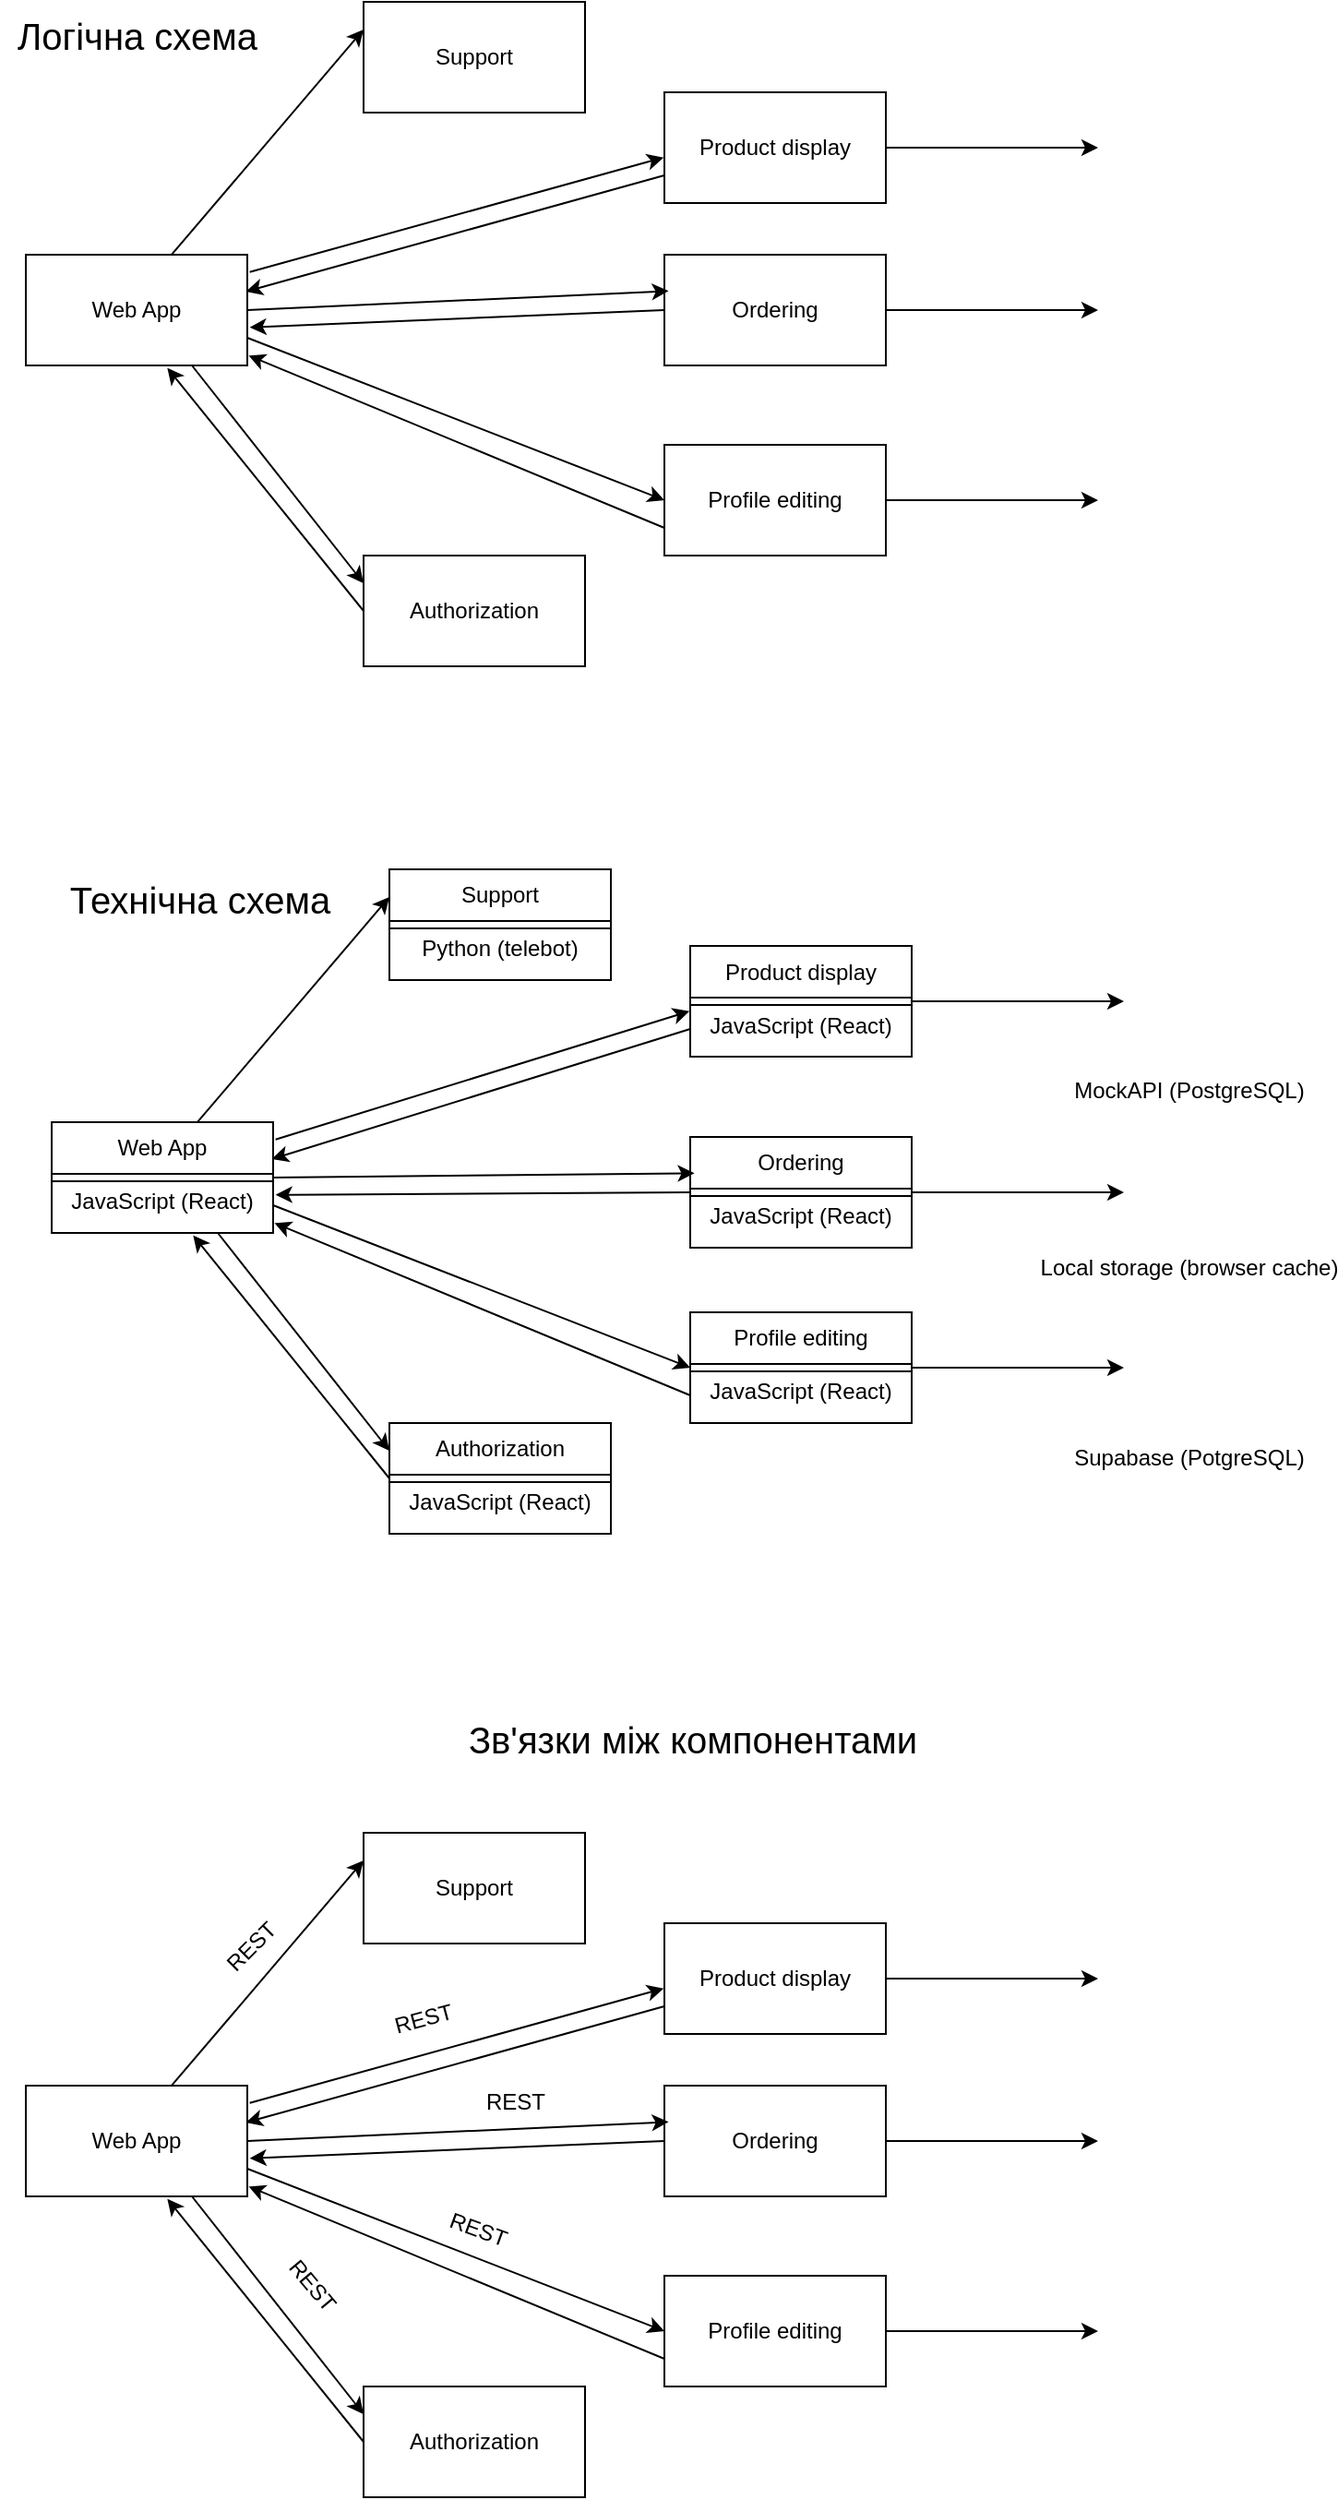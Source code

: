 <mxfile version="22.1.15" type="device">
  <diagram name="Сторінка-1" id="LslY9Z2188zxGi_9hTa-">
    <mxGraphModel dx="961" dy="535" grid="0" gridSize="10" guides="1" tooltips="1" connect="1" arrows="1" fold="1" page="1" pageScale="1" pageWidth="1169" pageHeight="1654" math="0" shadow="0">
      <root>
        <mxCell id="0" />
        <mxCell id="1" parent="0" />
        <mxCell id="PpbCeMZjg4ImSOHFw9DG-14" style="rounded=0;orthogonalLoop=1;jettySize=auto;html=1;exitX=0.644;exitY=0.033;exitDx=0;exitDy=0;entryX=0;entryY=0.25;entryDx=0;entryDy=0;exitPerimeter=0;" edge="1" parent="1" source="PpbCeMZjg4ImSOHFw9DG-1" target="PpbCeMZjg4ImSOHFw9DG-4">
          <mxGeometry relative="1" as="geometry" />
        </mxCell>
        <mxCell id="PpbCeMZjg4ImSOHFw9DG-19" style="rounded=0;orthogonalLoop=1;jettySize=auto;html=1;exitX=0.75;exitY=1;exitDx=0;exitDy=0;entryX=0;entryY=0.25;entryDx=0;entryDy=0;" edge="1" parent="1" source="PpbCeMZjg4ImSOHFw9DG-1" target="PpbCeMZjg4ImSOHFw9DG-9">
          <mxGeometry relative="1" as="geometry" />
        </mxCell>
        <mxCell id="PpbCeMZjg4ImSOHFw9DG-22" style="rounded=0;orthogonalLoop=1;jettySize=auto;html=1;exitX=1;exitY=0.75;exitDx=0;exitDy=0;entryX=0;entryY=0.5;entryDx=0;entryDy=0;" edge="1" parent="1" source="PpbCeMZjg4ImSOHFw9DG-1" target="PpbCeMZjg4ImSOHFw9DG-7">
          <mxGeometry relative="1" as="geometry" />
        </mxCell>
        <mxCell id="PpbCeMZjg4ImSOHFw9DG-1" value="Web App" style="rounded=0;whiteSpace=wrap;html=1;" vertex="1" parent="1">
          <mxGeometry x="85" y="163" width="120" height="60" as="geometry" />
        </mxCell>
        <mxCell id="PpbCeMZjg4ImSOHFw9DG-2" value="&lt;font style=&quot;font-size: 20px;&quot;&gt;Логічна схема&lt;/font&gt;" style="text;html=1;align=center;verticalAlign=middle;resizable=0;points=[];autosize=1;strokeColor=none;fillColor=none;" vertex="1" parent="1">
          <mxGeometry x="71" y="26" width="148" height="36" as="geometry" />
        </mxCell>
        <mxCell id="PpbCeMZjg4ImSOHFw9DG-3" value="" style="shape=image;html=1;verticalAlign=top;verticalLabelPosition=bottom;labelBackgroundColor=#ffffff;imageAspect=0;aspect=fixed;image=https://cdn2.iconfinder.com/data/icons/whcompare-isometric-web-hosting-servers/50/database-128.png" vertex="1" parent="1">
          <mxGeometry x="666" y="70.5" width="69" height="69" as="geometry" />
        </mxCell>
        <mxCell id="PpbCeMZjg4ImSOHFw9DG-4" value="Support" style="rounded=0;whiteSpace=wrap;html=1;" vertex="1" parent="1">
          <mxGeometry x="268" y="26" width="120" height="60" as="geometry" />
        </mxCell>
        <mxCell id="PpbCeMZjg4ImSOHFw9DG-29" style="rounded=0;orthogonalLoop=1;jettySize=auto;html=1;exitX=1;exitY=0.5;exitDx=0;exitDy=0;" edge="1" parent="1" source="PpbCeMZjg4ImSOHFw9DG-5" target="PpbCeMZjg4ImSOHFw9DG-3">
          <mxGeometry relative="1" as="geometry" />
        </mxCell>
        <mxCell id="PpbCeMZjg4ImSOHFw9DG-5" value="Product display" style="rounded=0;whiteSpace=wrap;html=1;" vertex="1" parent="1">
          <mxGeometry x="431" y="75" width="120" height="60" as="geometry" />
        </mxCell>
        <mxCell id="PpbCeMZjg4ImSOHFw9DG-30" style="rounded=0;orthogonalLoop=1;jettySize=auto;html=1;exitX=1;exitY=0.5;exitDx=0;exitDy=0;" edge="1" parent="1" source="PpbCeMZjg4ImSOHFw9DG-6" target="PpbCeMZjg4ImSOHFw9DG-11">
          <mxGeometry relative="1" as="geometry" />
        </mxCell>
        <mxCell id="PpbCeMZjg4ImSOHFw9DG-6" value="Ordering" style="rounded=0;whiteSpace=wrap;html=1;" vertex="1" parent="1">
          <mxGeometry x="431" y="163" width="120" height="60" as="geometry" />
        </mxCell>
        <mxCell id="PpbCeMZjg4ImSOHFw9DG-31" style="rounded=0;orthogonalLoop=1;jettySize=auto;html=1;exitX=1;exitY=0.5;exitDx=0;exitDy=0;" edge="1" parent="1" source="PpbCeMZjg4ImSOHFw9DG-7" target="PpbCeMZjg4ImSOHFw9DG-10">
          <mxGeometry relative="1" as="geometry" />
        </mxCell>
        <mxCell id="PpbCeMZjg4ImSOHFw9DG-7" value="Profile editing" style="rounded=0;whiteSpace=wrap;html=1;" vertex="1" parent="1">
          <mxGeometry x="431" y="266" width="120" height="60" as="geometry" />
        </mxCell>
        <mxCell id="PpbCeMZjg4ImSOHFw9DG-18" style="rounded=0;orthogonalLoop=1;jettySize=auto;html=1;exitX=0;exitY=0.5;exitDx=0;exitDy=0;entryX=0.639;entryY=1.022;entryDx=0;entryDy=0;entryPerimeter=0;" edge="1" parent="1" source="PpbCeMZjg4ImSOHFw9DG-9" target="PpbCeMZjg4ImSOHFw9DG-1">
          <mxGeometry relative="1" as="geometry" />
        </mxCell>
        <mxCell id="PpbCeMZjg4ImSOHFw9DG-9" value="Authorization" style="rounded=0;whiteSpace=wrap;html=1;" vertex="1" parent="1">
          <mxGeometry x="268" y="326" width="120" height="60" as="geometry" />
        </mxCell>
        <mxCell id="PpbCeMZjg4ImSOHFw9DG-10" value="" style="shape=image;html=1;verticalAlign=top;verticalLabelPosition=bottom;labelBackgroundColor=#ffffff;imageAspect=0;aspect=fixed;image=https://cdn2.iconfinder.com/data/icons/whcompare-isometric-web-hosting-servers/50/database-128.png" vertex="1" parent="1">
          <mxGeometry x="666" y="261.5" width="69" height="69" as="geometry" />
        </mxCell>
        <mxCell id="PpbCeMZjg4ImSOHFw9DG-11" value="" style="shape=image;html=1;verticalAlign=top;verticalLabelPosition=bottom;labelBackgroundColor=#ffffff;imageAspect=0;aspect=fixed;image=https://cdn2.iconfinder.com/data/icons/whcompare-isometric-web-hosting-servers/50/database-128.png" vertex="1" parent="1">
          <mxGeometry x="666" y="158.5" width="69" height="69" as="geometry" />
        </mxCell>
        <mxCell id="PpbCeMZjg4ImSOHFw9DG-20" style="rounded=0;orthogonalLoop=1;jettySize=auto;html=1;exitX=0;exitY=0.75;exitDx=0;exitDy=0;entryX=1.006;entryY=0.911;entryDx=0;entryDy=0;entryPerimeter=0;" edge="1" parent="1" source="PpbCeMZjg4ImSOHFw9DG-7" target="PpbCeMZjg4ImSOHFw9DG-1">
          <mxGeometry relative="1" as="geometry" />
        </mxCell>
        <mxCell id="PpbCeMZjg4ImSOHFw9DG-23" style="rounded=0;orthogonalLoop=1;jettySize=auto;html=1;exitX=0;exitY=0.5;exitDx=0;exitDy=0;entryX=1.011;entryY=0.656;entryDx=0;entryDy=0;entryPerimeter=0;" edge="1" parent="1" source="PpbCeMZjg4ImSOHFw9DG-6" target="PpbCeMZjg4ImSOHFw9DG-1">
          <mxGeometry relative="1" as="geometry" />
        </mxCell>
        <mxCell id="PpbCeMZjg4ImSOHFw9DG-24" style="rounded=0;orthogonalLoop=1;jettySize=auto;html=1;exitX=1;exitY=0.5;exitDx=0;exitDy=0;entryX=0.019;entryY=0.328;entryDx=0;entryDy=0;entryPerimeter=0;" edge="1" parent="1" source="PpbCeMZjg4ImSOHFw9DG-1" target="PpbCeMZjg4ImSOHFw9DG-6">
          <mxGeometry relative="1" as="geometry" />
        </mxCell>
        <mxCell id="PpbCeMZjg4ImSOHFw9DG-25" style="rounded=0;orthogonalLoop=1;jettySize=auto;html=1;exitX=0;exitY=0.75;exitDx=0;exitDy=0;entryX=0.994;entryY=0.333;entryDx=0;entryDy=0;entryPerimeter=0;" edge="1" parent="1" source="PpbCeMZjg4ImSOHFw9DG-5" target="PpbCeMZjg4ImSOHFw9DG-1">
          <mxGeometry relative="1" as="geometry" />
        </mxCell>
        <mxCell id="PpbCeMZjg4ImSOHFw9DG-28" style="rounded=0;orthogonalLoop=1;jettySize=auto;html=1;exitX=1.011;exitY=0.156;exitDx=0;exitDy=0;exitPerimeter=0;entryX=-0.003;entryY=0.589;entryDx=0;entryDy=0;entryPerimeter=0;" edge="1" parent="1" source="PpbCeMZjg4ImSOHFw9DG-1" target="PpbCeMZjg4ImSOHFw9DG-5">
          <mxGeometry relative="1" as="geometry">
            <mxPoint x="393" y="117" as="targetPoint" />
          </mxGeometry>
        </mxCell>
        <mxCell id="PpbCeMZjg4ImSOHFw9DG-32" style="rounded=0;orthogonalLoop=1;jettySize=auto;html=1;exitX=0.644;exitY=0.033;exitDx=0;exitDy=0;entryX=0;entryY=0.25;entryDx=0;entryDy=0;exitPerimeter=0;" edge="1" parent="1" source="PpbCeMZjg4ImSOHFw9DG-35" target="PpbCeMZjg4ImSOHFw9DG-39">
          <mxGeometry relative="1" as="geometry" />
        </mxCell>
        <mxCell id="PpbCeMZjg4ImSOHFw9DG-33" style="rounded=0;orthogonalLoop=1;jettySize=auto;html=1;exitX=0.75;exitY=1;exitDx=0;exitDy=0;entryX=0;entryY=0.25;entryDx=0;entryDy=0;" edge="1" parent="1" source="PpbCeMZjg4ImSOHFw9DG-35" target="PpbCeMZjg4ImSOHFw9DG-47">
          <mxGeometry relative="1" as="geometry" />
        </mxCell>
        <mxCell id="PpbCeMZjg4ImSOHFw9DG-34" style="rounded=0;orthogonalLoop=1;jettySize=auto;html=1;exitX=1;exitY=0.75;exitDx=0;exitDy=0;entryX=0;entryY=0.5;entryDx=0;entryDy=0;" edge="1" parent="1" source="PpbCeMZjg4ImSOHFw9DG-35" target="PpbCeMZjg4ImSOHFw9DG-45">
          <mxGeometry relative="1" as="geometry" />
        </mxCell>
        <mxCell id="PpbCeMZjg4ImSOHFw9DG-35" value="Web App&lt;br&gt;&lt;br&gt;JavaScript (React)" style="rounded=0;whiteSpace=wrap;html=1;verticalAlign=top;" vertex="1" parent="1">
          <mxGeometry x="99" y="633" width="120" height="60" as="geometry" />
        </mxCell>
        <mxCell id="PpbCeMZjg4ImSOHFw9DG-36" value="&lt;font style=&quot;font-size: 20px;&quot;&gt;Технічна схема&lt;br&gt;&lt;/font&gt;" style="text;html=1;align=center;verticalAlign=middle;resizable=0;points=[];autosize=1;strokeColor=none;fillColor=none;" vertex="1" parent="1">
          <mxGeometry x="99" y="494" width="159" height="36" as="geometry" />
        </mxCell>
        <mxCell id="PpbCeMZjg4ImSOHFw9DG-37" value="MockAPI (PostgreSQL)" style="shape=image;html=1;verticalAlign=top;verticalLabelPosition=bottom;labelBackgroundColor=#ffffff;imageAspect=0;aspect=fixed;image=https://cdn2.iconfinder.com/data/icons/whcompare-isometric-web-hosting-servers/50/database-128.png" vertex="1" parent="1">
          <mxGeometry x="680" y="533" width="69" height="69" as="geometry" />
        </mxCell>
        <mxCell id="PpbCeMZjg4ImSOHFw9DG-39" value="Support&lt;br&gt;&lt;br&gt;Python (telebot)" style="rounded=0;whiteSpace=wrap;html=1;verticalAlign=top;" vertex="1" parent="1">
          <mxGeometry x="282" y="496" width="120" height="60" as="geometry" />
        </mxCell>
        <mxCell id="PpbCeMZjg4ImSOHFw9DG-40" style="rounded=0;orthogonalLoop=1;jettySize=auto;html=1;exitX=1;exitY=0.5;exitDx=0;exitDy=0;" edge="1" parent="1" source="PpbCeMZjg4ImSOHFw9DG-41" target="PpbCeMZjg4ImSOHFw9DG-37">
          <mxGeometry relative="1" as="geometry" />
        </mxCell>
        <mxCell id="PpbCeMZjg4ImSOHFw9DG-41" value="Product display&lt;br&gt;&lt;br&gt;JavaScript (React)" style="rounded=0;whiteSpace=wrap;html=1;verticalAlign=top;" vertex="1" parent="1">
          <mxGeometry x="445" y="537.5" width="120" height="60" as="geometry" />
        </mxCell>
        <mxCell id="PpbCeMZjg4ImSOHFw9DG-42" style="rounded=0;orthogonalLoop=1;jettySize=auto;html=1;exitX=1;exitY=0.5;exitDx=0;exitDy=0;" edge="1" parent="1" source="PpbCeMZjg4ImSOHFw9DG-43">
          <mxGeometry relative="1" as="geometry">
            <mxPoint x="680" y="671.0" as="targetPoint" />
          </mxGeometry>
        </mxCell>
        <mxCell id="PpbCeMZjg4ImSOHFw9DG-43" value="Ordering&lt;br&gt;&lt;br&gt;JavaScript (React)" style="rounded=0;whiteSpace=wrap;html=1;verticalAlign=top;" vertex="1" parent="1">
          <mxGeometry x="445" y="641" width="120" height="60" as="geometry" />
        </mxCell>
        <mxCell id="PpbCeMZjg4ImSOHFw9DG-44" style="rounded=0;orthogonalLoop=1;jettySize=auto;html=1;exitX=1;exitY=0.5;exitDx=0;exitDy=0;" edge="1" parent="1" source="PpbCeMZjg4ImSOHFw9DG-45" target="PpbCeMZjg4ImSOHFw9DG-48">
          <mxGeometry relative="1" as="geometry" />
        </mxCell>
        <mxCell id="PpbCeMZjg4ImSOHFw9DG-45" value="Profile editing&lt;br&gt;&lt;br&gt;JavaScript (React)" style="rounded=0;whiteSpace=wrap;html=1;verticalAlign=top;" vertex="1" parent="1">
          <mxGeometry x="445" y="736" width="120" height="60" as="geometry" />
        </mxCell>
        <mxCell id="PpbCeMZjg4ImSOHFw9DG-46" style="rounded=0;orthogonalLoop=1;jettySize=auto;html=1;exitX=0;exitY=0.5;exitDx=0;exitDy=0;entryX=0.639;entryY=1.022;entryDx=0;entryDy=0;entryPerimeter=0;" edge="1" parent="1" source="PpbCeMZjg4ImSOHFw9DG-47" target="PpbCeMZjg4ImSOHFw9DG-35">
          <mxGeometry relative="1" as="geometry" />
        </mxCell>
        <mxCell id="PpbCeMZjg4ImSOHFw9DG-47" value="Authorization&lt;br&gt;&lt;br&gt;JavaScript (React)" style="rounded=0;whiteSpace=wrap;html=1;verticalAlign=top;" vertex="1" parent="1">
          <mxGeometry x="282" y="796" width="120" height="60" as="geometry" />
        </mxCell>
        <mxCell id="PpbCeMZjg4ImSOHFw9DG-48" value="Supabase (PotgreSQL)" style="shape=image;html=1;verticalAlign=top;verticalLabelPosition=bottom;labelBackgroundColor=#ffffff;imageAspect=0;aspect=fixed;image=https://cdn2.iconfinder.com/data/icons/whcompare-isometric-web-hosting-servers/50/database-128.png" vertex="1" parent="1">
          <mxGeometry x="680" y="731.5" width="69" height="69" as="geometry" />
        </mxCell>
        <mxCell id="PpbCeMZjg4ImSOHFw9DG-49" value="Local storage (browser cache)" style="shape=image;html=1;verticalAlign=top;verticalLabelPosition=bottom;labelBackgroundColor=#ffffff;imageAspect=0;aspect=fixed;image=https://cdn2.iconfinder.com/data/icons/whcompare-isometric-web-hosting-servers/50/database-128.png" vertex="1" parent="1">
          <mxGeometry x="680" y="628.5" width="69" height="69" as="geometry" />
        </mxCell>
        <mxCell id="PpbCeMZjg4ImSOHFw9DG-50" style="rounded=0;orthogonalLoop=1;jettySize=auto;html=1;exitX=0;exitY=0.75;exitDx=0;exitDy=0;entryX=1.006;entryY=0.911;entryDx=0;entryDy=0;entryPerimeter=0;" edge="1" parent="1" source="PpbCeMZjg4ImSOHFw9DG-45" target="PpbCeMZjg4ImSOHFw9DG-35">
          <mxGeometry relative="1" as="geometry" />
        </mxCell>
        <mxCell id="PpbCeMZjg4ImSOHFw9DG-51" style="rounded=0;orthogonalLoop=1;jettySize=auto;html=1;exitX=0;exitY=0.5;exitDx=0;exitDy=0;entryX=1.011;entryY=0.656;entryDx=0;entryDy=0;entryPerimeter=0;" edge="1" parent="1" source="PpbCeMZjg4ImSOHFw9DG-43" target="PpbCeMZjg4ImSOHFw9DG-35">
          <mxGeometry relative="1" as="geometry" />
        </mxCell>
        <mxCell id="PpbCeMZjg4ImSOHFw9DG-52" style="rounded=0;orthogonalLoop=1;jettySize=auto;html=1;exitX=1;exitY=0.5;exitDx=0;exitDy=0;entryX=0.019;entryY=0.328;entryDx=0;entryDy=0;entryPerimeter=0;" edge="1" parent="1" source="PpbCeMZjg4ImSOHFw9DG-35" target="PpbCeMZjg4ImSOHFw9DG-43">
          <mxGeometry relative="1" as="geometry" />
        </mxCell>
        <mxCell id="PpbCeMZjg4ImSOHFw9DG-53" style="rounded=0;orthogonalLoop=1;jettySize=auto;html=1;exitX=0;exitY=0.75;exitDx=0;exitDy=0;entryX=0.994;entryY=0.333;entryDx=0;entryDy=0;entryPerimeter=0;" edge="1" parent="1" source="PpbCeMZjg4ImSOHFw9DG-41" target="PpbCeMZjg4ImSOHFw9DG-35">
          <mxGeometry relative="1" as="geometry" />
        </mxCell>
        <mxCell id="PpbCeMZjg4ImSOHFw9DG-54" style="rounded=0;orthogonalLoop=1;jettySize=auto;html=1;exitX=1.011;exitY=0.156;exitDx=0;exitDy=0;exitPerimeter=0;entryX=-0.003;entryY=0.589;entryDx=0;entryDy=0;entryPerimeter=0;" edge="1" parent="1" source="PpbCeMZjg4ImSOHFw9DG-35" target="PpbCeMZjg4ImSOHFw9DG-41">
          <mxGeometry relative="1" as="geometry">
            <mxPoint x="407" y="587" as="targetPoint" />
          </mxGeometry>
        </mxCell>
        <mxCell id="PpbCeMZjg4ImSOHFw9DG-57" style="rounded=0;orthogonalLoop=1;jettySize=auto;html=1;exitX=0;exitY=0.5;exitDx=0;exitDy=0;entryX=1;entryY=0.5;entryDx=0;entryDy=0;shape=link;" edge="1" parent="1" source="PpbCeMZjg4ImSOHFw9DG-35" target="PpbCeMZjg4ImSOHFw9DG-35">
          <mxGeometry relative="1" as="geometry" />
        </mxCell>
        <mxCell id="PpbCeMZjg4ImSOHFw9DG-58" style="rounded=0;orthogonalLoop=1;jettySize=auto;html=1;exitX=0;exitY=0.5;exitDx=0;exitDy=0;entryX=1;entryY=0.5;entryDx=0;entryDy=0;shape=link;strokeWidth=1;" edge="1" parent="1" source="PpbCeMZjg4ImSOHFw9DG-39" target="PpbCeMZjg4ImSOHFw9DG-39">
          <mxGeometry relative="1" as="geometry" />
        </mxCell>
        <mxCell id="PpbCeMZjg4ImSOHFw9DG-59" style="rounded=0;orthogonalLoop=1;jettySize=auto;html=1;exitX=0;exitY=0.5;exitDx=0;exitDy=0;entryX=1;entryY=0.5;entryDx=0;entryDy=0;shape=link;" edge="1" parent="1" source="PpbCeMZjg4ImSOHFw9DG-41" target="PpbCeMZjg4ImSOHFw9DG-41">
          <mxGeometry relative="1" as="geometry" />
        </mxCell>
        <mxCell id="PpbCeMZjg4ImSOHFw9DG-60" style="rounded=0;orthogonalLoop=1;jettySize=auto;html=1;exitX=0;exitY=0.5;exitDx=0;exitDy=0;entryX=1;entryY=0.5;entryDx=0;entryDy=0;shape=link;" edge="1" parent="1" source="PpbCeMZjg4ImSOHFw9DG-43" target="PpbCeMZjg4ImSOHFw9DG-43">
          <mxGeometry relative="1" as="geometry" />
        </mxCell>
        <mxCell id="PpbCeMZjg4ImSOHFw9DG-61" style="rounded=0;orthogonalLoop=1;jettySize=auto;html=1;exitX=0;exitY=0.5;exitDx=0;exitDy=0;entryX=1;entryY=0.5;entryDx=0;entryDy=0;shape=link;" edge="1" parent="1" source="PpbCeMZjg4ImSOHFw9DG-45" target="PpbCeMZjg4ImSOHFw9DG-45">
          <mxGeometry relative="1" as="geometry" />
        </mxCell>
        <mxCell id="PpbCeMZjg4ImSOHFw9DG-62" style="rounded=0;orthogonalLoop=1;jettySize=auto;html=1;exitX=0;exitY=0.5;exitDx=0;exitDy=0;entryX=1;entryY=0.5;entryDx=0;entryDy=0;shape=link;" edge="1" parent="1" source="PpbCeMZjg4ImSOHFw9DG-47" target="PpbCeMZjg4ImSOHFw9DG-47">
          <mxGeometry relative="1" as="geometry" />
        </mxCell>
        <mxCell id="PpbCeMZjg4ImSOHFw9DG-63" style="rounded=0;orthogonalLoop=1;jettySize=auto;html=1;exitX=0.644;exitY=0.033;exitDx=0;exitDy=0;entryX=0;entryY=0.25;entryDx=0;entryDy=0;exitPerimeter=0;" edge="1" parent="1" source="PpbCeMZjg4ImSOHFw9DG-66" target="PpbCeMZjg4ImSOHFw9DG-70">
          <mxGeometry relative="1" as="geometry" />
        </mxCell>
        <mxCell id="PpbCeMZjg4ImSOHFw9DG-64" style="rounded=0;orthogonalLoop=1;jettySize=auto;html=1;exitX=0.75;exitY=1;exitDx=0;exitDy=0;entryX=0;entryY=0.25;entryDx=0;entryDy=0;" edge="1" parent="1" source="PpbCeMZjg4ImSOHFw9DG-66" target="PpbCeMZjg4ImSOHFw9DG-78">
          <mxGeometry relative="1" as="geometry" />
        </mxCell>
        <mxCell id="PpbCeMZjg4ImSOHFw9DG-65" style="rounded=0;orthogonalLoop=1;jettySize=auto;html=1;exitX=1;exitY=0.75;exitDx=0;exitDy=0;entryX=0;entryY=0.5;entryDx=0;entryDy=0;" edge="1" parent="1" source="PpbCeMZjg4ImSOHFw9DG-66" target="PpbCeMZjg4ImSOHFw9DG-76">
          <mxGeometry relative="1" as="geometry" />
        </mxCell>
        <mxCell id="PpbCeMZjg4ImSOHFw9DG-66" value="Web App" style="rounded=0;whiteSpace=wrap;html=1;" vertex="1" parent="1">
          <mxGeometry x="85" y="1155" width="120" height="60" as="geometry" />
        </mxCell>
        <mxCell id="PpbCeMZjg4ImSOHFw9DG-67" value="&lt;span style=&quot;font-size: 20px;&quot;&gt;Зв&#39;язки між компонентами&lt;br&gt;&lt;/span&gt;" style="text;html=1;align=center;verticalAlign=middle;resizable=0;points=[];autosize=1;strokeColor=none;fillColor=none;" vertex="1" parent="1">
          <mxGeometry x="315" y="949" width="261" height="36" as="geometry" />
        </mxCell>
        <mxCell id="PpbCeMZjg4ImSOHFw9DG-68" value="" style="shape=image;html=1;verticalAlign=top;verticalLabelPosition=bottom;labelBackgroundColor=#ffffff;imageAspect=0;aspect=fixed;image=https://cdn2.iconfinder.com/data/icons/whcompare-isometric-web-hosting-servers/50/database-128.png" vertex="1" parent="1">
          <mxGeometry x="666" y="1062.5" width="69" height="69" as="geometry" />
        </mxCell>
        <mxCell id="PpbCeMZjg4ImSOHFw9DG-70" value="Support" style="rounded=0;whiteSpace=wrap;html=1;" vertex="1" parent="1">
          <mxGeometry x="268" y="1018" width="120" height="60" as="geometry" />
        </mxCell>
        <mxCell id="PpbCeMZjg4ImSOHFw9DG-71" style="rounded=0;orthogonalLoop=1;jettySize=auto;html=1;exitX=1;exitY=0.5;exitDx=0;exitDy=0;" edge="1" parent="1" source="PpbCeMZjg4ImSOHFw9DG-72" target="PpbCeMZjg4ImSOHFw9DG-68">
          <mxGeometry relative="1" as="geometry" />
        </mxCell>
        <mxCell id="PpbCeMZjg4ImSOHFw9DG-72" value="Product display" style="rounded=0;whiteSpace=wrap;html=1;" vertex="1" parent="1">
          <mxGeometry x="431" y="1067" width="120" height="60" as="geometry" />
        </mxCell>
        <mxCell id="PpbCeMZjg4ImSOHFw9DG-73" style="rounded=0;orthogonalLoop=1;jettySize=auto;html=1;exitX=1;exitY=0.5;exitDx=0;exitDy=0;" edge="1" parent="1" source="PpbCeMZjg4ImSOHFw9DG-74" target="PpbCeMZjg4ImSOHFw9DG-80">
          <mxGeometry relative="1" as="geometry" />
        </mxCell>
        <mxCell id="PpbCeMZjg4ImSOHFw9DG-74" value="Ordering" style="rounded=0;whiteSpace=wrap;html=1;" vertex="1" parent="1">
          <mxGeometry x="431" y="1155" width="120" height="60" as="geometry" />
        </mxCell>
        <mxCell id="PpbCeMZjg4ImSOHFw9DG-75" style="rounded=0;orthogonalLoop=1;jettySize=auto;html=1;exitX=1;exitY=0.5;exitDx=0;exitDy=0;" edge="1" parent="1" source="PpbCeMZjg4ImSOHFw9DG-76" target="PpbCeMZjg4ImSOHFw9DG-79">
          <mxGeometry relative="1" as="geometry" />
        </mxCell>
        <mxCell id="PpbCeMZjg4ImSOHFw9DG-76" value="Profile editing" style="rounded=0;whiteSpace=wrap;html=1;" vertex="1" parent="1">
          <mxGeometry x="431" y="1258" width="120" height="60" as="geometry" />
        </mxCell>
        <mxCell id="PpbCeMZjg4ImSOHFw9DG-77" style="rounded=0;orthogonalLoop=1;jettySize=auto;html=1;exitX=0;exitY=0.5;exitDx=0;exitDy=0;entryX=0.639;entryY=1.022;entryDx=0;entryDy=0;entryPerimeter=0;" edge="1" parent="1" source="PpbCeMZjg4ImSOHFw9DG-78" target="PpbCeMZjg4ImSOHFw9DG-66">
          <mxGeometry relative="1" as="geometry" />
        </mxCell>
        <mxCell id="PpbCeMZjg4ImSOHFw9DG-78" value="Authorization" style="rounded=0;whiteSpace=wrap;html=1;" vertex="1" parent="1">
          <mxGeometry x="268" y="1318" width="120" height="60" as="geometry" />
        </mxCell>
        <mxCell id="PpbCeMZjg4ImSOHFw9DG-79" value="" style="shape=image;html=1;verticalAlign=top;verticalLabelPosition=bottom;labelBackgroundColor=#ffffff;imageAspect=0;aspect=fixed;image=https://cdn2.iconfinder.com/data/icons/whcompare-isometric-web-hosting-servers/50/database-128.png" vertex="1" parent="1">
          <mxGeometry x="666" y="1253.5" width="69" height="69" as="geometry" />
        </mxCell>
        <mxCell id="PpbCeMZjg4ImSOHFw9DG-80" value="" style="shape=image;html=1;verticalAlign=top;verticalLabelPosition=bottom;labelBackgroundColor=#ffffff;imageAspect=0;aspect=fixed;image=https://cdn2.iconfinder.com/data/icons/whcompare-isometric-web-hosting-servers/50/database-128.png" vertex="1" parent="1">
          <mxGeometry x="666" y="1150.5" width="69" height="69" as="geometry" />
        </mxCell>
        <mxCell id="PpbCeMZjg4ImSOHFw9DG-81" style="rounded=0;orthogonalLoop=1;jettySize=auto;html=1;exitX=0;exitY=0.75;exitDx=0;exitDy=0;entryX=1.006;entryY=0.911;entryDx=0;entryDy=0;entryPerimeter=0;" edge="1" parent="1" source="PpbCeMZjg4ImSOHFw9DG-76" target="PpbCeMZjg4ImSOHFw9DG-66">
          <mxGeometry relative="1" as="geometry" />
        </mxCell>
        <mxCell id="PpbCeMZjg4ImSOHFw9DG-82" style="rounded=0;orthogonalLoop=1;jettySize=auto;html=1;exitX=0;exitY=0.5;exitDx=0;exitDy=0;entryX=1.011;entryY=0.656;entryDx=0;entryDy=0;entryPerimeter=0;" edge="1" parent="1" source="PpbCeMZjg4ImSOHFw9DG-74" target="PpbCeMZjg4ImSOHFw9DG-66">
          <mxGeometry relative="1" as="geometry" />
        </mxCell>
        <mxCell id="PpbCeMZjg4ImSOHFw9DG-83" style="rounded=0;orthogonalLoop=1;jettySize=auto;html=1;exitX=1;exitY=0.5;exitDx=0;exitDy=0;entryX=0.019;entryY=0.328;entryDx=0;entryDy=0;entryPerimeter=0;" edge="1" parent="1" source="PpbCeMZjg4ImSOHFw9DG-66" target="PpbCeMZjg4ImSOHFw9DG-74">
          <mxGeometry relative="1" as="geometry" />
        </mxCell>
        <mxCell id="PpbCeMZjg4ImSOHFw9DG-84" style="rounded=0;orthogonalLoop=1;jettySize=auto;html=1;exitX=0;exitY=0.75;exitDx=0;exitDy=0;entryX=0.994;entryY=0.333;entryDx=0;entryDy=0;entryPerimeter=0;" edge="1" parent="1" source="PpbCeMZjg4ImSOHFw9DG-72" target="PpbCeMZjg4ImSOHFw9DG-66">
          <mxGeometry relative="1" as="geometry" />
        </mxCell>
        <mxCell id="PpbCeMZjg4ImSOHFw9DG-85" style="rounded=0;orthogonalLoop=1;jettySize=auto;html=1;exitX=1.011;exitY=0.156;exitDx=0;exitDy=0;exitPerimeter=0;entryX=-0.003;entryY=0.589;entryDx=0;entryDy=0;entryPerimeter=0;" edge="1" parent="1" source="PpbCeMZjg4ImSOHFw9DG-66" target="PpbCeMZjg4ImSOHFw9DG-72">
          <mxGeometry relative="1" as="geometry">
            <mxPoint x="393" y="1109" as="targetPoint" />
          </mxGeometry>
        </mxCell>
        <mxCell id="PpbCeMZjg4ImSOHFw9DG-86" value="REST" style="text;html=1;align=center;verticalAlign=middle;resizable=0;points=[];autosize=1;strokeColor=none;fillColor=none;rotation=-45;" vertex="1" parent="1">
          <mxGeometry x="182" y="1067" width="50" height="26" as="geometry" />
        </mxCell>
        <mxCell id="PpbCeMZjg4ImSOHFw9DG-87" value="REST" style="text;html=1;align=center;verticalAlign=middle;resizable=0;points=[];autosize=1;strokeColor=none;fillColor=none;rotation=-15;" vertex="1" parent="1">
          <mxGeometry x="275" y="1105.5" width="50" height="26" as="geometry" />
        </mxCell>
        <mxCell id="PpbCeMZjg4ImSOHFw9DG-88" value="REST" style="text;html=1;align=center;verticalAlign=middle;resizable=0;points=[];autosize=1;strokeColor=none;fillColor=none;rotation=0;" vertex="1" parent="1">
          <mxGeometry x="325" y="1150.5" width="50" height="26" as="geometry" />
        </mxCell>
        <mxCell id="PpbCeMZjg4ImSOHFw9DG-89" value="REST" style="text;html=1;align=center;verticalAlign=middle;resizable=0;points=[];autosize=1;strokeColor=none;fillColor=none;rotation=20;" vertex="1" parent="1">
          <mxGeometry x="305" y="1219.5" width="50" height="26" as="geometry" />
        </mxCell>
        <mxCell id="PpbCeMZjg4ImSOHFw9DG-90" value="REST" style="text;html=1;align=center;verticalAlign=middle;resizable=0;points=[];autosize=1;strokeColor=none;fillColor=none;rotation=50;" vertex="1" parent="1">
          <mxGeometry x="215" y="1250" width="50" height="26" as="geometry" />
        </mxCell>
      </root>
    </mxGraphModel>
  </diagram>
</mxfile>
